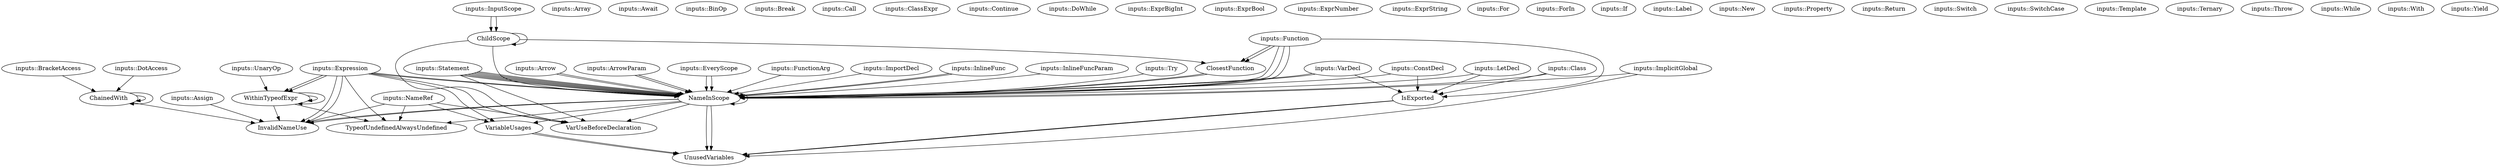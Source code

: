 digraph {
    0 [label=ChainedWith];
    1 [label=ChildScope];
    2 [label=ClosestFunction];
    3 [label=InvalidNameUse];
    4 [label=IsExported];
    5 [label=NameInScope];
    6 [label=TypeofUndefinedAlwaysUndefined];
    7 [label=UnusedVariables];
    8 [label=VarUseBeforeDeclaration];
    9 [label=VariableUsages];
    10 [label=WithinTypeofExpr];
    11 [label="inputs::Array"];
    12 [label="inputs::Arrow"];
    13 [label="inputs::ArrowParam"];
    14 [label="inputs::Assign"];
    15 [label="inputs::Await"];
    16 [label="inputs::BinOp"];
    17 [label="inputs::BracketAccess"];
    18 [label="inputs::Break"];
    19 [label="inputs::Call"];
    20 [label="inputs::Class"];
    21 [label="inputs::ClassExpr"];
    22 [label="inputs::ConstDecl"];
    23 [label="inputs::Continue"];
    24 [label="inputs::DoWhile"];
    25 [label="inputs::DotAccess"];
    26 [label="inputs::EveryScope"];
    27 [label="inputs::ExprBigInt"];
    28 [label="inputs::ExprBool"];
    29 [label="inputs::ExprNumber"];
    30 [label="inputs::ExprString"];
    31 [label="inputs::Expression"];
    32 [label="inputs::For"];
    33 [label="inputs::ForIn"];
    34 [label="inputs::Function"];
    35 [label="inputs::FunctionArg"];
    36 [label="inputs::If"];
    37 [label="inputs::ImplicitGlobal"];
    38 [label="inputs::ImportDecl"];
    39 [label="inputs::InlineFunc"];
    40 [label="inputs::InlineFuncParam"];
    41 [label="inputs::InputScope"];
    42 [label="inputs::Label"];
    43 [label="inputs::LetDecl"];
    44 [label="inputs::NameRef"];
    45 [label="inputs::New"];
    46 [label="inputs::Property"];
    47 [label="inputs::Return"];
    48 [label="inputs::Statement"];
    49 [label="inputs::Switch"];
    50 [label="inputs::SwitchCase"];
    51 [label="inputs::Template"];
    52 [label="inputs::Ternary"];
    53 [label="inputs::Throw"];
    54 [label="inputs::Try"];
    55 [label="inputs::UnaryOp"];
    56 [label="inputs::VarDecl"];
    57 [label="inputs::While"];
    58 [label="inputs::With"];
    59 [label="inputs::Yield"];
    0 -> 0;
    0 -> 0;
    0 -> 3;
    1 -> 1;
    1 -> 2;
    1 -> 5;
    1 -> 8;
    2 -> 5;
    2 -> 5;
    4 -> 7;
    4 -> 7;
    5 -> 3;
    5 -> 3;
    5 -> 5;
    5 -> 6;
    5 -> 7;
    5 -> 7;
    5 -> 8;
    5 -> 9;
    9 -> 7;
    9 -> 7;
    10 -> 3;
    10 -> 6;
    10 -> 10;
    10 -> 10;
    12 -> 5;
    12 -> 5;
    13 -> 5;
    13 -> 5;
    14 -> 3;
    17 -> 0;
    20 -> 4;
    20 -> 5;
    22 -> 4;
    22 -> 5;
    25 -> 0;
    26 -> 5;
    26 -> 5;
    31 -> 3;
    31 -> 3;
    31 -> 5;
    31 -> 5;
    31 -> 6;
    31 -> 8;
    31 -> 9;
    31 -> 10;
    31 -> 10;
    34 -> 2;
    34 -> 2;
    34 -> 4;
    34 -> 5;
    34 -> 5;
    34 -> 5;
    35 -> 5;
    37 -> 5;
    37 -> 7;
    38 -> 5;
    39 -> 5;
    39 -> 5;
    40 -> 5;
    41 -> 1;
    41 -> 1;
    43 -> 4;
    43 -> 5;
    44 -> 3;
    44 -> 6;
    44 -> 8;
    44 -> 9;
    48 -> 5;
    48 -> 5;
    48 -> 5;
    48 -> 5;
    48 -> 5;
    48 -> 5;
    48 -> 5;
    48 -> 8;
    54 -> 5;
    55 -> 10;
    56 -> 4;
    56 -> 5;
    56 -> 5;
}